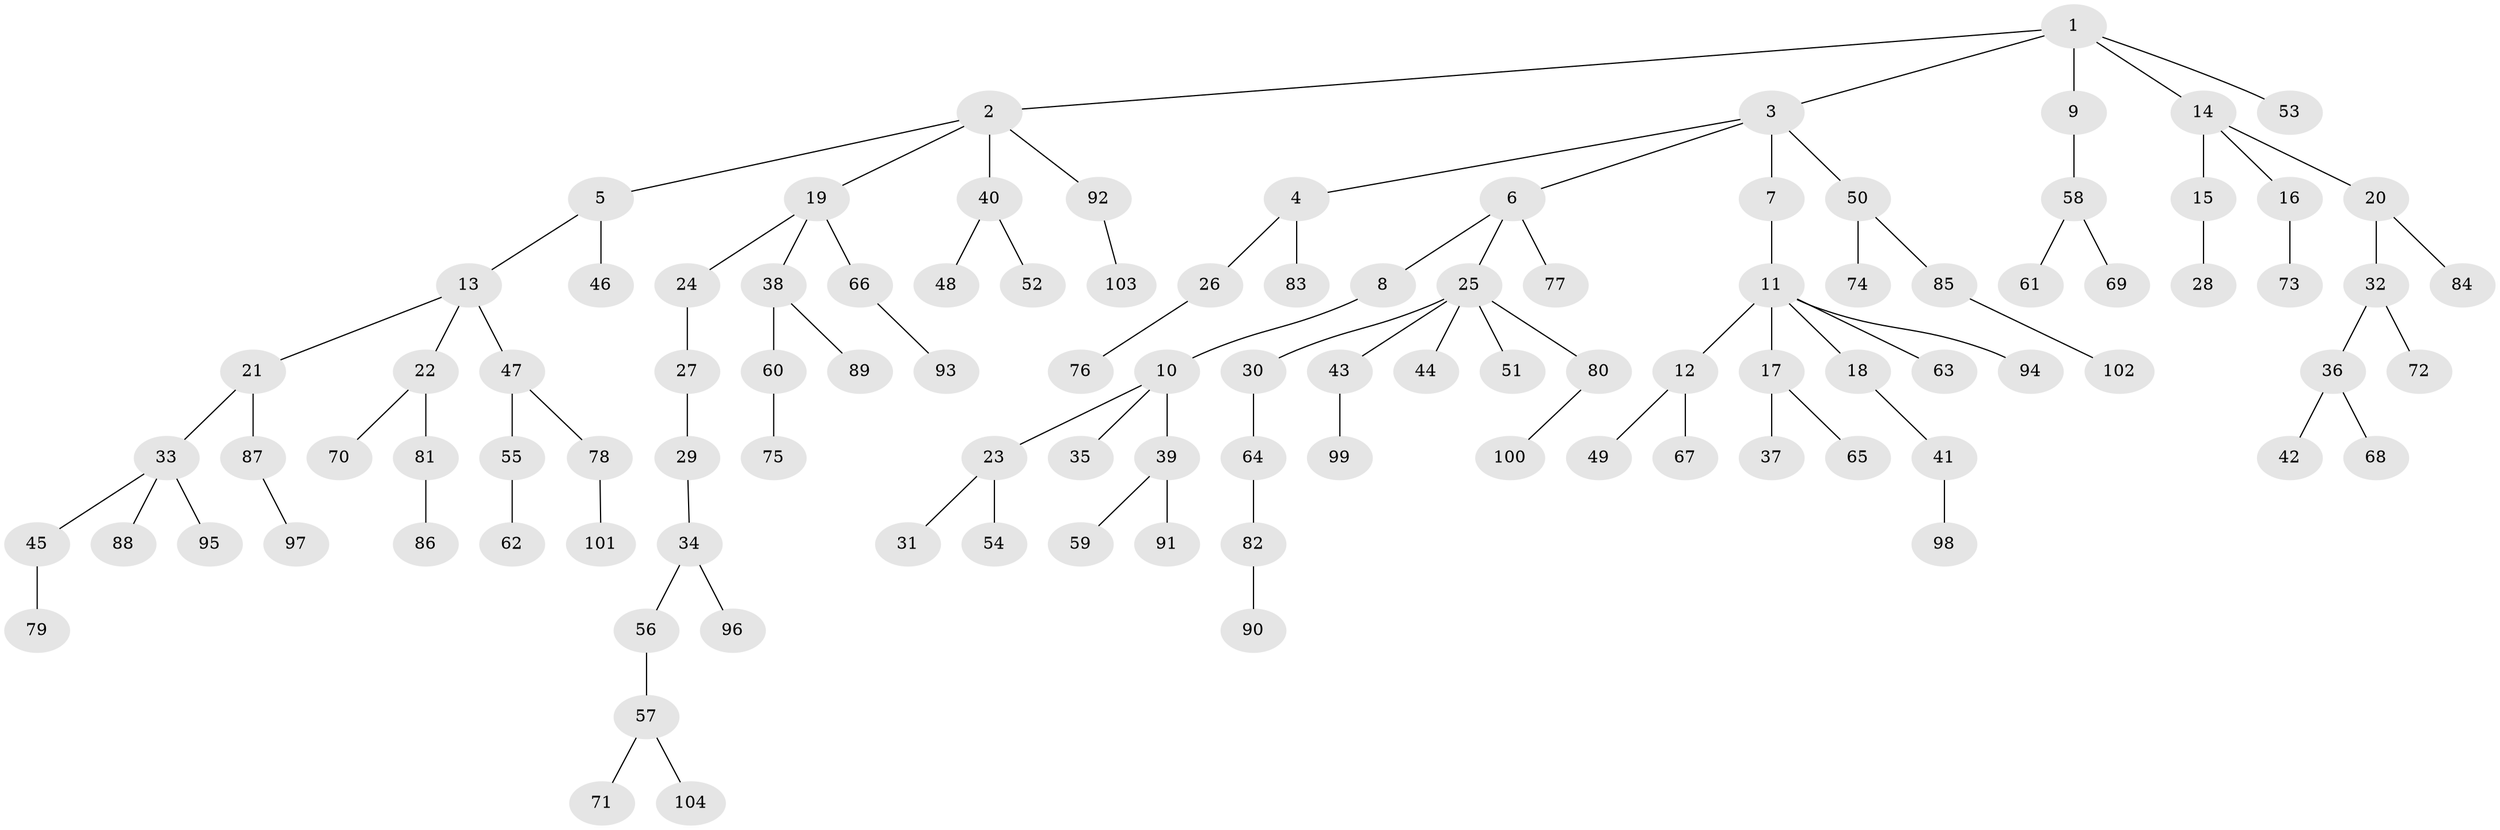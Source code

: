 // coarse degree distribution, {5: 0.0547945205479452, 3: 0.0821917808219178, 2: 0.3835616438356164, 4: 0.0684931506849315, 1: 0.410958904109589}
// Generated by graph-tools (version 1.1) at 2025/37/03/04/25 23:37:27]
// undirected, 104 vertices, 103 edges
graph export_dot {
  node [color=gray90,style=filled];
  1;
  2;
  3;
  4;
  5;
  6;
  7;
  8;
  9;
  10;
  11;
  12;
  13;
  14;
  15;
  16;
  17;
  18;
  19;
  20;
  21;
  22;
  23;
  24;
  25;
  26;
  27;
  28;
  29;
  30;
  31;
  32;
  33;
  34;
  35;
  36;
  37;
  38;
  39;
  40;
  41;
  42;
  43;
  44;
  45;
  46;
  47;
  48;
  49;
  50;
  51;
  52;
  53;
  54;
  55;
  56;
  57;
  58;
  59;
  60;
  61;
  62;
  63;
  64;
  65;
  66;
  67;
  68;
  69;
  70;
  71;
  72;
  73;
  74;
  75;
  76;
  77;
  78;
  79;
  80;
  81;
  82;
  83;
  84;
  85;
  86;
  87;
  88;
  89;
  90;
  91;
  92;
  93;
  94;
  95;
  96;
  97;
  98;
  99;
  100;
  101;
  102;
  103;
  104;
  1 -- 2;
  1 -- 3;
  1 -- 9;
  1 -- 14;
  1 -- 53;
  2 -- 5;
  2 -- 19;
  2 -- 40;
  2 -- 92;
  3 -- 4;
  3 -- 6;
  3 -- 7;
  3 -- 50;
  4 -- 26;
  4 -- 83;
  5 -- 13;
  5 -- 46;
  6 -- 8;
  6 -- 25;
  6 -- 77;
  7 -- 11;
  8 -- 10;
  9 -- 58;
  10 -- 23;
  10 -- 35;
  10 -- 39;
  11 -- 12;
  11 -- 17;
  11 -- 18;
  11 -- 63;
  11 -- 94;
  12 -- 49;
  12 -- 67;
  13 -- 21;
  13 -- 22;
  13 -- 47;
  14 -- 15;
  14 -- 16;
  14 -- 20;
  15 -- 28;
  16 -- 73;
  17 -- 37;
  17 -- 65;
  18 -- 41;
  19 -- 24;
  19 -- 38;
  19 -- 66;
  20 -- 32;
  20 -- 84;
  21 -- 33;
  21 -- 87;
  22 -- 70;
  22 -- 81;
  23 -- 31;
  23 -- 54;
  24 -- 27;
  25 -- 30;
  25 -- 43;
  25 -- 44;
  25 -- 51;
  25 -- 80;
  26 -- 76;
  27 -- 29;
  29 -- 34;
  30 -- 64;
  32 -- 36;
  32 -- 72;
  33 -- 45;
  33 -- 88;
  33 -- 95;
  34 -- 56;
  34 -- 96;
  36 -- 42;
  36 -- 68;
  38 -- 60;
  38 -- 89;
  39 -- 59;
  39 -- 91;
  40 -- 48;
  40 -- 52;
  41 -- 98;
  43 -- 99;
  45 -- 79;
  47 -- 55;
  47 -- 78;
  50 -- 74;
  50 -- 85;
  55 -- 62;
  56 -- 57;
  57 -- 71;
  57 -- 104;
  58 -- 61;
  58 -- 69;
  60 -- 75;
  64 -- 82;
  66 -- 93;
  78 -- 101;
  80 -- 100;
  81 -- 86;
  82 -- 90;
  85 -- 102;
  87 -- 97;
  92 -- 103;
}
